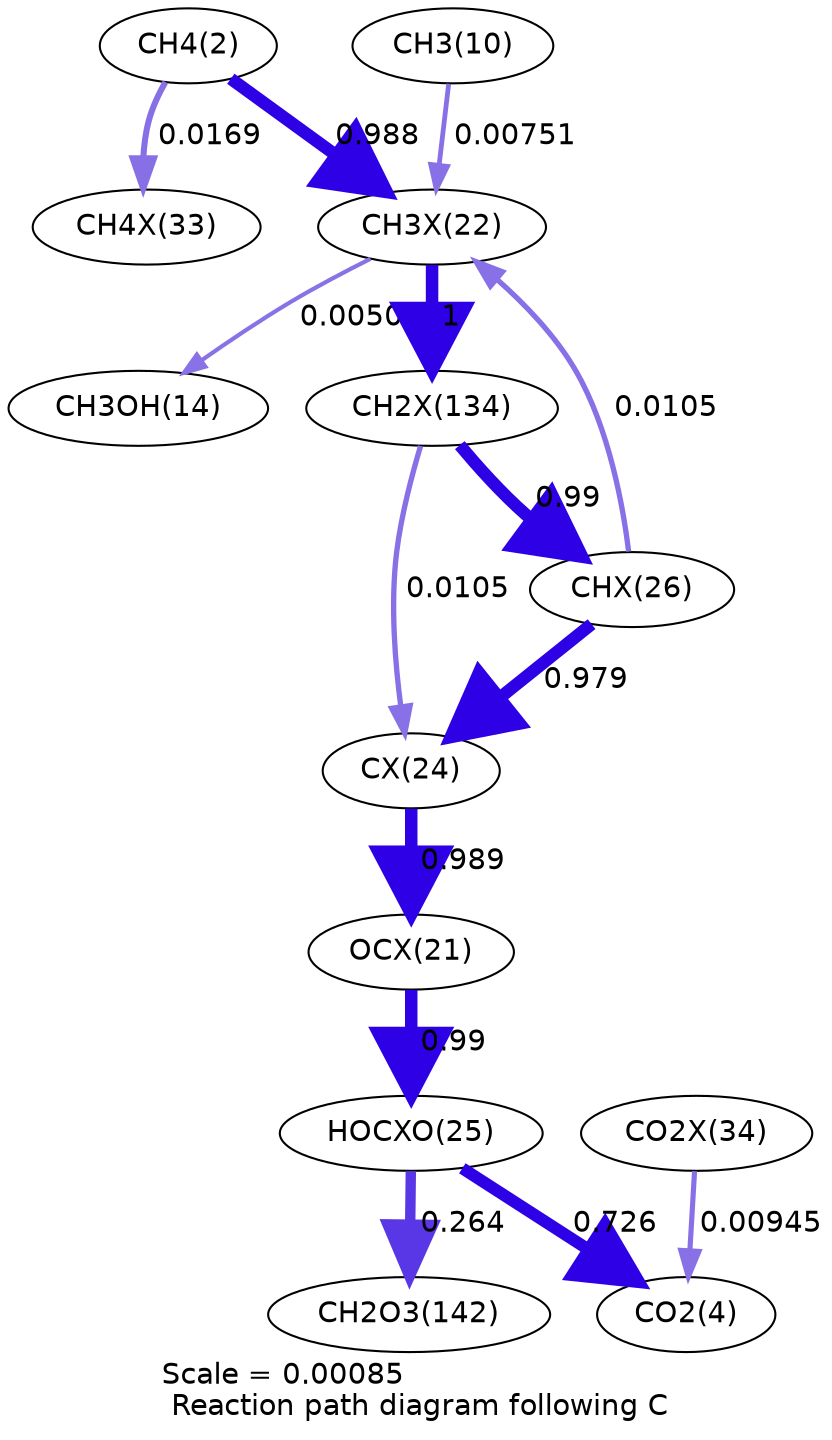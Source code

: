 digraph reaction_paths {
center=1;
s4 -> s33[fontname="Helvetica", penwidth=2.92, arrowsize=1.46, color="0.7, 0.517, 0.9"
, label=" 0.0169"];
s4 -> s27[fontname="Helvetica", penwidth=5.99, arrowsize=3, color="0.7, 1.49, 0.9"
, label=" 0.988"];
s12 -> s27[fontname="Helvetica", penwidth=2.31, arrowsize=1.15, color="0.7, 0.508, 0.9"
, label=" 0.00751"];
s27 -> s16[fontname="Helvetica", penwidth=2.01, arrowsize=1.01, color="0.7, 0.505, 0.9"
, label=" 0.00509"];
s27 -> s41[fontname="Helvetica", penwidth=6, arrowsize=3, color="0.7, 1.5, 0.9"
, label=" 1"];
s31 -> s27[fontname="Helvetica", penwidth=2.56, arrowsize=1.28, color="0.7, 0.51, 0.9"
, label=" 0.0105"];
s41 -> s31[fontname="Helvetica", penwidth=5.99, arrowsize=3, color="0.7, 1.49, 0.9"
, label=" 0.99"];
s41 -> s29[fontname="Helvetica", penwidth=2.56, arrowsize=1.28, color="0.7, 0.51, 0.9"
, label=" 0.0105"];
s31 -> s29[fontname="Helvetica", penwidth=5.98, arrowsize=2.99, color="0.7, 1.48, 0.9"
, label=" 0.979"];
s29 -> s26[fontname="Helvetica", penwidth=5.99, arrowsize=3, color="0.7, 1.49, 0.9"
, label=" 0.989"];
s26 -> s30[fontname="Helvetica", penwidth=5.99, arrowsize=3, color="0.7, 1.49, 0.9"
, label=" 0.99"];
s30 -> s6[fontname="Helvetica", penwidth=5.76, arrowsize=2.88, color="0.7, 1.23, 0.9"
, label=" 0.726"];
s34 -> s6[fontname="Helvetica", penwidth=2.48, arrowsize=1.24, color="0.7, 0.509, 0.9"
, label=" 0.00945"];
s30 -> s21[fontname="Helvetica", penwidth=4.99, arrowsize=2.5, color="0.7, 0.764, 0.9"
, label=" 0.264"];
s4 [ fontname="Helvetica", label="CH4(2)"];
s6 [ fontname="Helvetica", label="CO2(4)"];
s12 [ fontname="Helvetica", label="CH3(10)"];
s16 [ fontname="Helvetica", label="CH3OH(14)"];
s21 [ fontname="Helvetica", label="CH2O3(142)"];
s26 [ fontname="Helvetica", label="OCX(21)"];
s27 [ fontname="Helvetica", label="CH3X(22)"];
s29 [ fontname="Helvetica", label="CX(24)"];
s30 [ fontname="Helvetica", label="HOCXO(25)"];
s31 [ fontname="Helvetica", label="CHX(26)"];
s33 [ fontname="Helvetica", label="CH4X(33)"];
s34 [ fontname="Helvetica", label="CO2X(34)"];
s41 [ fontname="Helvetica", label="CH2X(134)"];
 label = "Scale = 0.00085\l Reaction path diagram following C";
 fontname = "Helvetica";
}
